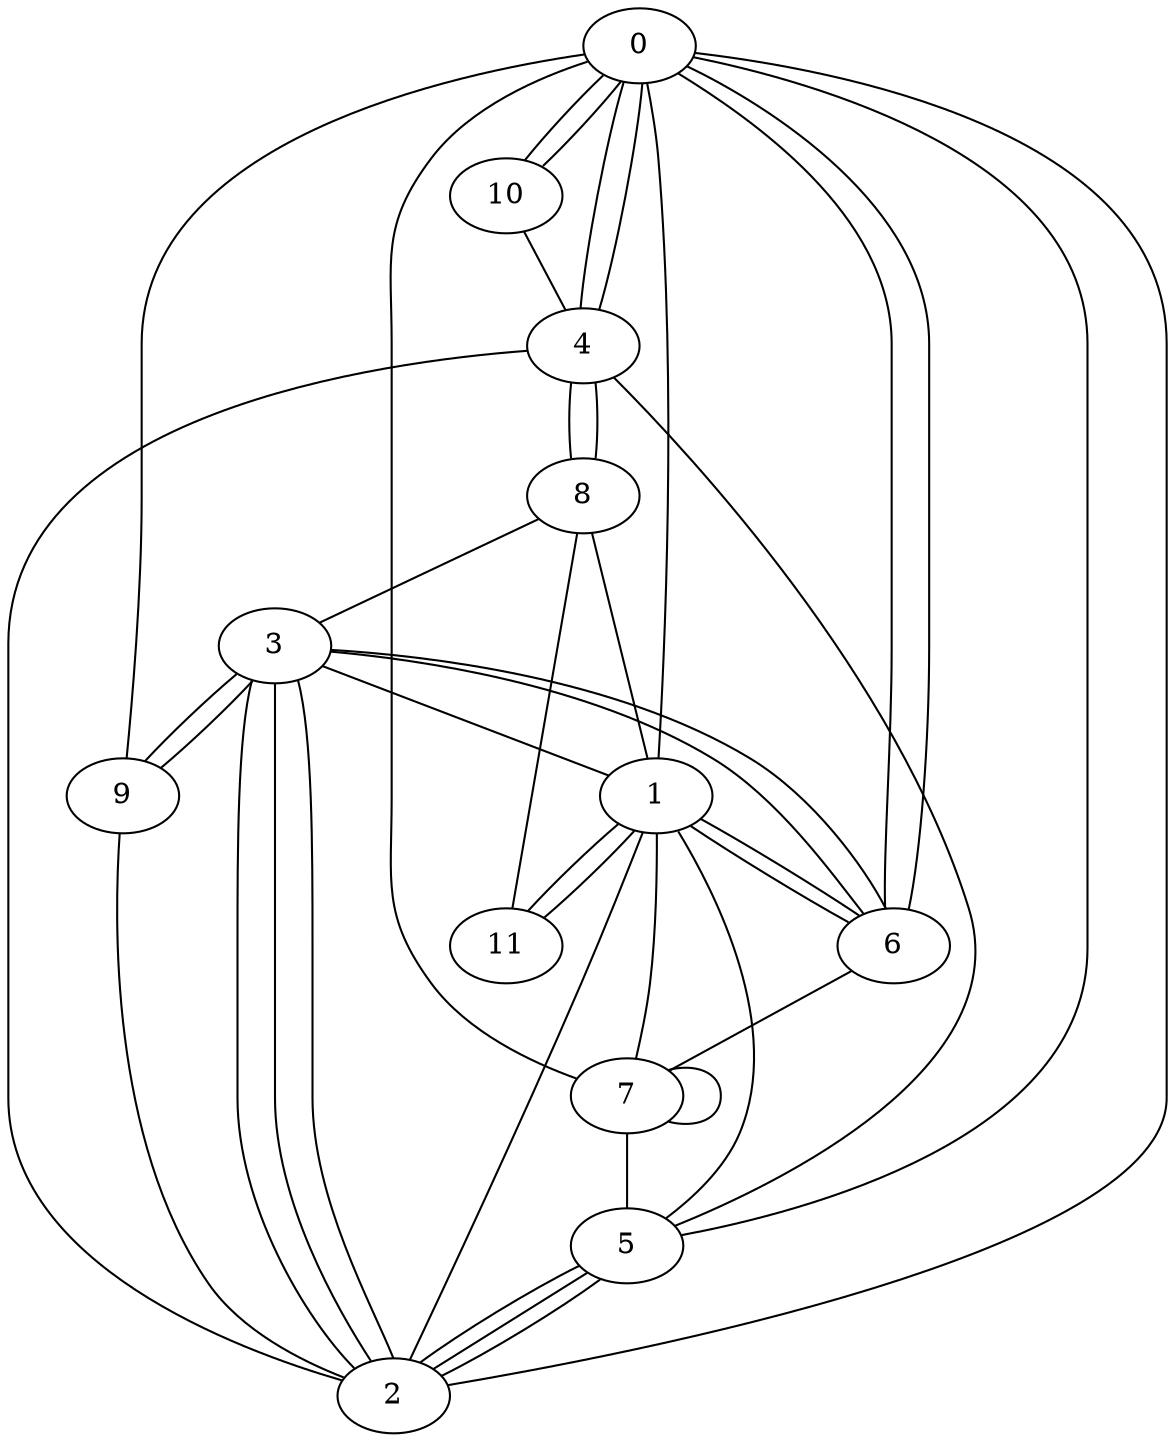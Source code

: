 graph G {
0;
1;
2;
3;
4;
5;
6;
7;
8;
9;
10;
11;
2--3 ;
7--7 ;
1--11 ;
6--0 ;
1--2 ;
4--5 ;
10--4 ;
7--5 ;
4--8 ;
1--7 ;
1--6 ;
5--2 ;
2--0 ;
5--0 ;
3--2 ;
0--9 ;
6--7 ;
0--10 ;
6--3 ;
1--6 ;
5--1 ;
0--6 ;
6--3 ;
5--2 ;
2--3 ;
1--0 ;
8--3 ;
9--2 ;
0--4 ;
1--11 ;
0--10 ;
7--0 ;
4--0 ;
2--4 ;
4--8 ;
9--3 ;
5--2 ;
1--8 ;
3--1 ;
3--9 ;
8--11 ;
}
